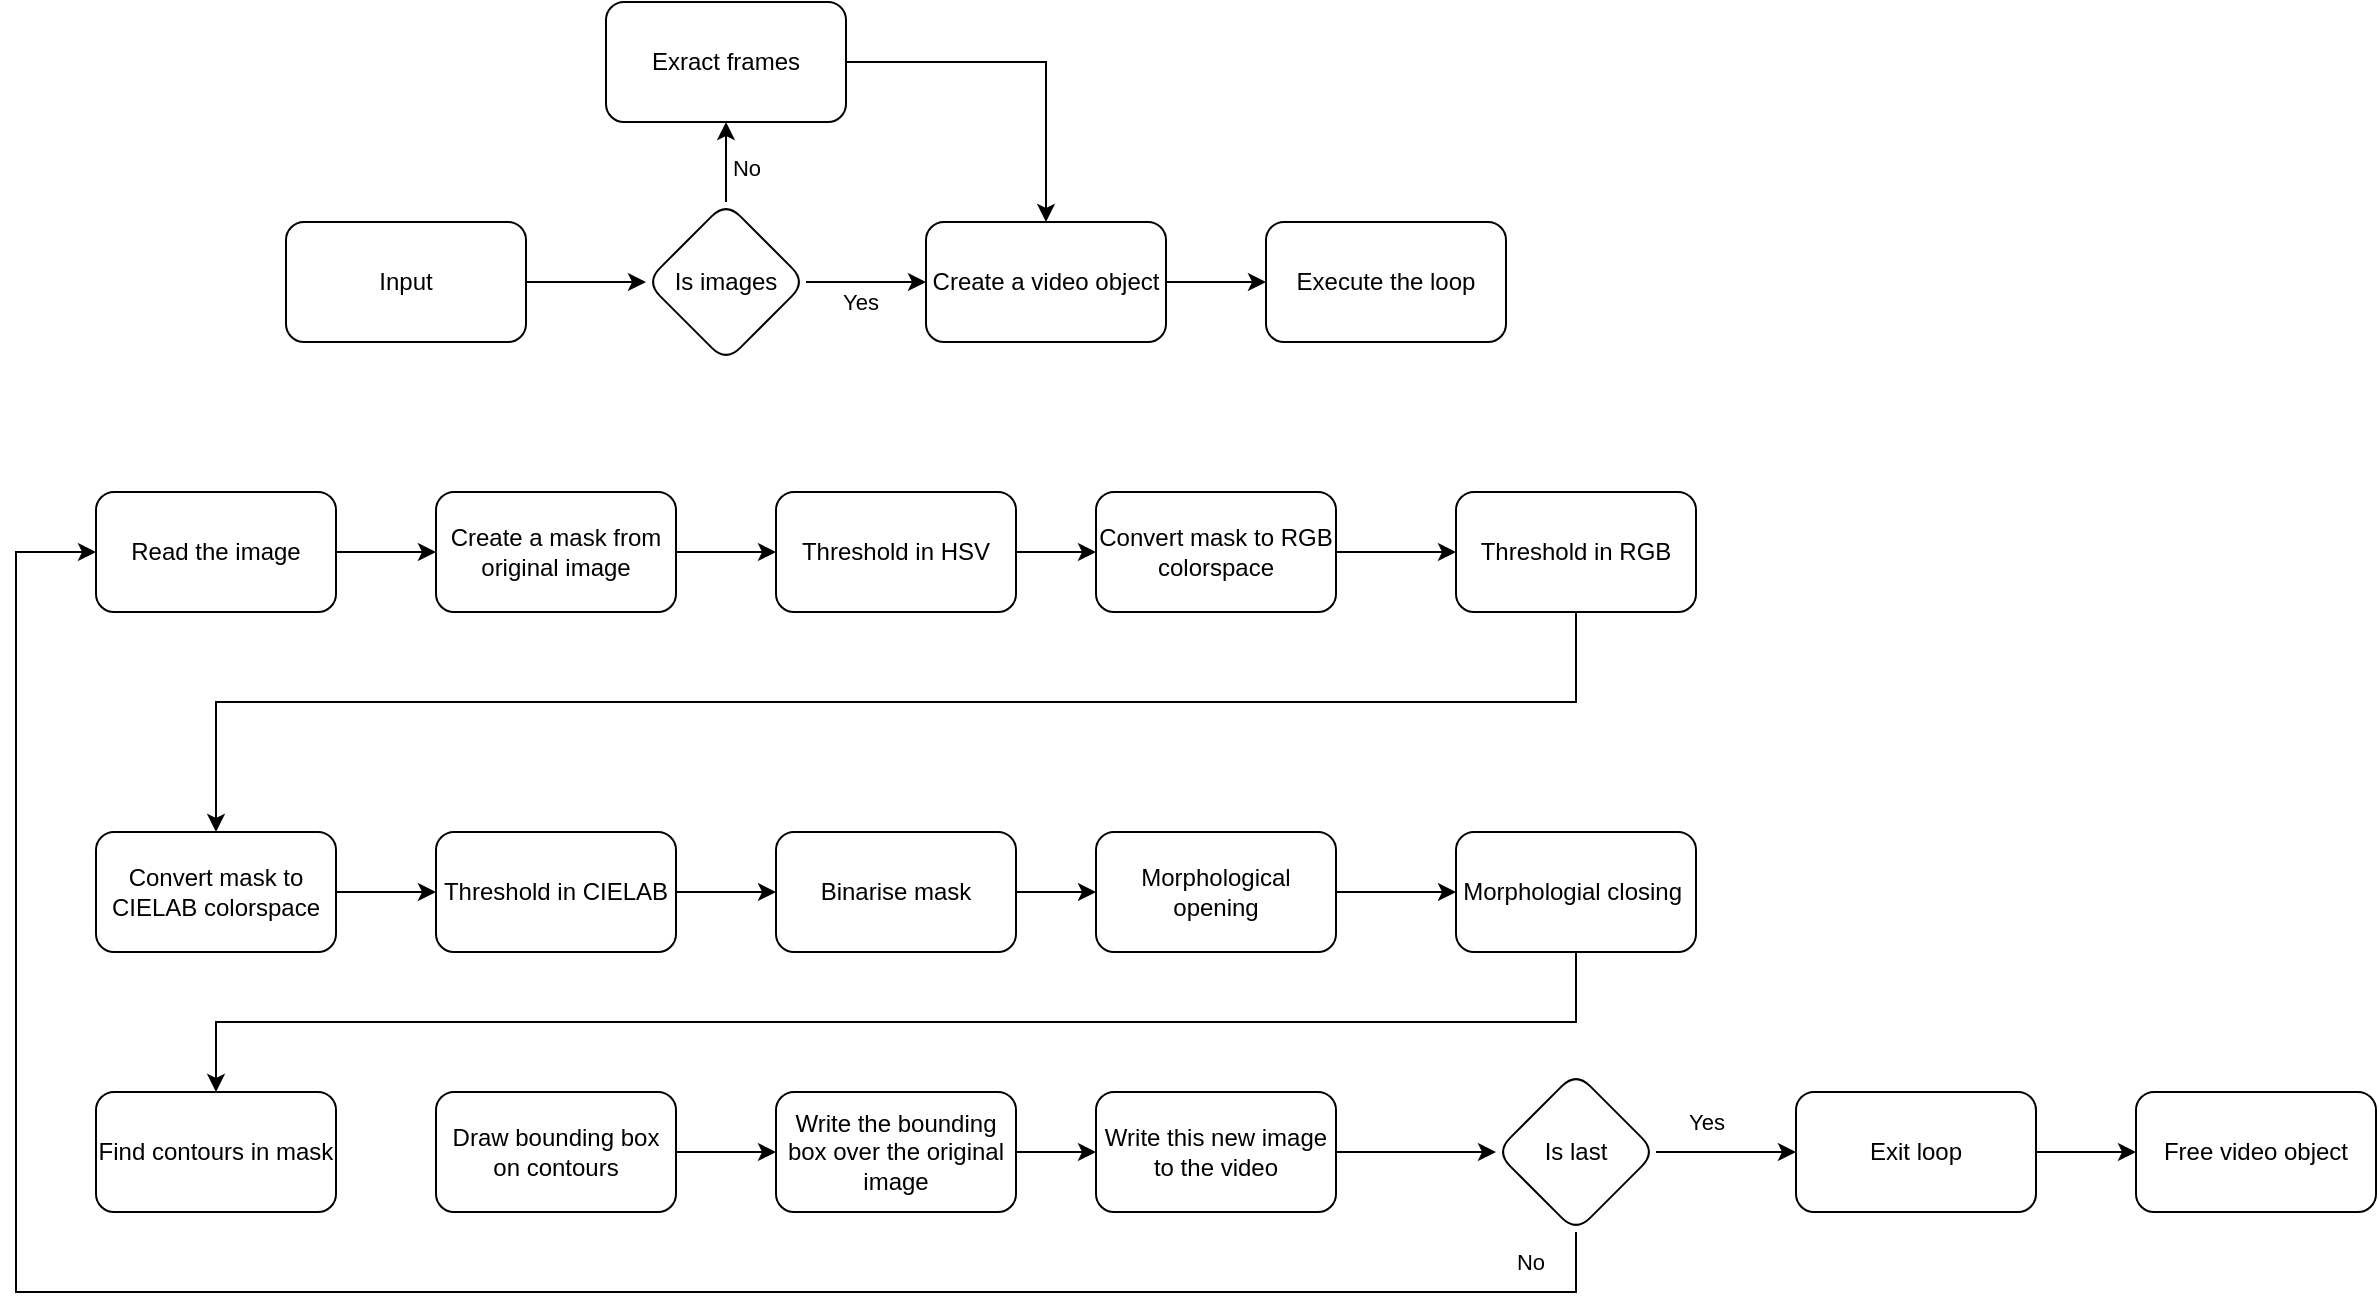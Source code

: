 <mxfile version="26.1.1">
  <diagram name="Page-1" id="UVnFUQzsnj92tOblh3oY">
    <mxGraphModel dx="1562" dy="909" grid="1" gridSize="10" guides="1" tooltips="1" connect="1" arrows="1" fold="1" page="1" pageScale="1" pageWidth="827" pageHeight="1169" math="0" shadow="0">
      <root>
        <mxCell id="0" />
        <mxCell id="1" parent="0" />
        <mxCell id="bMK-A4Ltv9GZ1A4frA_a-4" value="" style="edgeStyle=orthogonalEdgeStyle;rounded=0;orthogonalLoop=1;jettySize=auto;html=1;" parent="1" source="bMK-A4Ltv9GZ1A4frA_a-2" target="bMK-A4Ltv9GZ1A4frA_a-3" edge="1">
          <mxGeometry relative="1" as="geometry" />
        </mxCell>
        <mxCell id="bMK-A4Ltv9GZ1A4frA_a-2" value="Input" style="whiteSpace=wrap;html=1;rounded=1;" parent="1" vertex="1">
          <mxGeometry x="205" y="250" width="120" height="60" as="geometry" />
        </mxCell>
        <mxCell id="bMK-A4Ltv9GZ1A4frA_a-6" value="" style="edgeStyle=orthogonalEdgeStyle;rounded=0;orthogonalLoop=1;jettySize=auto;html=1;" parent="1" source="bMK-A4Ltv9GZ1A4frA_a-3" target="bMK-A4Ltv9GZ1A4frA_a-5" edge="1">
          <mxGeometry relative="1" as="geometry" />
        </mxCell>
        <mxCell id="bMK-A4Ltv9GZ1A4frA_a-19" value="No" style="edgeLabel;html=1;align=center;verticalAlign=middle;resizable=0;points=[];" parent="bMK-A4Ltv9GZ1A4frA_a-6" vertex="1" connectable="0">
          <mxGeometry x="-0.144" relative="1" as="geometry">
            <mxPoint x="10" as="offset" />
          </mxGeometry>
        </mxCell>
        <mxCell id="bMK-A4Ltv9GZ1A4frA_a-8" value="" style="edgeStyle=orthogonalEdgeStyle;rounded=0;orthogonalLoop=1;jettySize=auto;html=1;" parent="1" source="bMK-A4Ltv9GZ1A4frA_a-3" target="bMK-A4Ltv9GZ1A4frA_a-7" edge="1">
          <mxGeometry relative="1" as="geometry" />
        </mxCell>
        <mxCell id="bMK-A4Ltv9GZ1A4frA_a-20" value="Yes" style="edgeLabel;html=1;align=center;verticalAlign=middle;resizable=0;points=[];" parent="bMK-A4Ltv9GZ1A4frA_a-8" vertex="1" connectable="0">
          <mxGeometry x="-0.095" y="-1" relative="1" as="geometry">
            <mxPoint y="9" as="offset" />
          </mxGeometry>
        </mxCell>
        <mxCell id="bMK-A4Ltv9GZ1A4frA_a-3" value="Is images" style="rhombus;whiteSpace=wrap;html=1;rounded=1;" parent="1" vertex="1">
          <mxGeometry x="385" y="240" width="80" height="80" as="geometry" />
        </mxCell>
        <mxCell id="bMK-A4Ltv9GZ1A4frA_a-18" style="edgeStyle=orthogonalEdgeStyle;rounded=0;orthogonalLoop=1;jettySize=auto;html=1;entryX=0.5;entryY=0;entryDx=0;entryDy=0;" parent="1" source="bMK-A4Ltv9GZ1A4frA_a-5" target="bMK-A4Ltv9GZ1A4frA_a-7" edge="1">
          <mxGeometry relative="1" as="geometry" />
        </mxCell>
        <mxCell id="bMK-A4Ltv9GZ1A4frA_a-5" value="Exract frames" style="whiteSpace=wrap;html=1;rounded=1;" parent="1" vertex="1">
          <mxGeometry x="365" y="140" width="120" height="60" as="geometry" />
        </mxCell>
        <mxCell id="bMK-A4Ltv9GZ1A4frA_a-17" value="" style="edgeStyle=orthogonalEdgeStyle;rounded=0;orthogonalLoop=1;jettySize=auto;html=1;" parent="1" source="bMK-A4Ltv9GZ1A4frA_a-7" target="bMK-A4Ltv9GZ1A4frA_a-9" edge="1">
          <mxGeometry relative="1" as="geometry" />
        </mxCell>
        <mxCell id="bMK-A4Ltv9GZ1A4frA_a-7" value="Create a video object" style="whiteSpace=wrap;html=1;rounded=1;" parent="1" vertex="1">
          <mxGeometry x="525" y="250" width="120" height="60" as="geometry" />
        </mxCell>
        <mxCell id="bMK-A4Ltv9GZ1A4frA_a-9" value="Execute the loop" style="whiteSpace=wrap;html=1;rounded=1;" parent="1" vertex="1">
          <mxGeometry x="695" y="250" width="120" height="60" as="geometry" />
        </mxCell>
        <mxCell id="bMK-A4Ltv9GZ1A4frA_a-14" value="" style="edgeStyle=orthogonalEdgeStyle;rounded=0;orthogonalLoop=1;jettySize=auto;html=1;" parent="1" source="bMK-A4Ltv9GZ1A4frA_a-11" target="bMK-A4Ltv9GZ1A4frA_a-13" edge="1">
          <mxGeometry relative="1" as="geometry" />
        </mxCell>
        <mxCell id="bMK-A4Ltv9GZ1A4frA_a-11" value="Create a mask from original image" style="whiteSpace=wrap;html=1;rounded=1;" parent="1" vertex="1">
          <mxGeometry x="280" y="385" width="120" height="60" as="geometry" />
        </mxCell>
        <mxCell id="bMK-A4Ltv9GZ1A4frA_a-42" value="" style="edgeStyle=orthogonalEdgeStyle;rounded=0;orthogonalLoop=1;jettySize=auto;html=1;" parent="1" source="bMK-A4Ltv9GZ1A4frA_a-13" target="bMK-A4Ltv9GZ1A4frA_a-15" edge="1">
          <mxGeometry relative="1" as="geometry" />
        </mxCell>
        <mxCell id="bMK-A4Ltv9GZ1A4frA_a-13" value="Threshold in HSV" style="whiteSpace=wrap;html=1;rounded=1;" parent="1" vertex="1">
          <mxGeometry x="450" y="385" width="120" height="60" as="geometry" />
        </mxCell>
        <mxCell id="bMK-A4Ltv9GZ1A4frA_a-23" value="" style="edgeStyle=orthogonalEdgeStyle;rounded=0;orthogonalLoop=1;jettySize=auto;html=1;" parent="1" source="bMK-A4Ltv9GZ1A4frA_a-15" target="bMK-A4Ltv9GZ1A4frA_a-22" edge="1">
          <mxGeometry relative="1" as="geometry" />
        </mxCell>
        <mxCell id="bMK-A4Ltv9GZ1A4frA_a-15" value="Convert mask to RGB colorspace" style="whiteSpace=wrap;html=1;rounded=1;" parent="1" vertex="1">
          <mxGeometry x="610" y="385" width="120" height="60" as="geometry" />
        </mxCell>
        <mxCell id="iy1Hp6x_0ianra_6l_KX-3" value="" style="edgeStyle=orthogonalEdgeStyle;rounded=0;orthogonalLoop=1;jettySize=auto;html=1;" edge="1" parent="1" source="bMK-A4Ltv9GZ1A4frA_a-22" target="iy1Hp6x_0ianra_6l_KX-2">
          <mxGeometry relative="1" as="geometry">
            <Array as="points">
              <mxPoint x="850" y="490" />
              <mxPoint x="170" y="490" />
            </Array>
          </mxGeometry>
        </mxCell>
        <mxCell id="bMK-A4Ltv9GZ1A4frA_a-22" value="Threshold in RGB" style="whiteSpace=wrap;html=1;rounded=1;" parent="1" vertex="1">
          <mxGeometry x="790" y="385" width="120" height="60" as="geometry" />
        </mxCell>
        <mxCell id="bMK-A4Ltv9GZ1A4frA_a-27" value="" style="edgeStyle=orthogonalEdgeStyle;rounded=0;orthogonalLoop=1;jettySize=auto;html=1;" parent="1" source="bMK-A4Ltv9GZ1A4frA_a-24" target="bMK-A4Ltv9GZ1A4frA_a-26" edge="1">
          <mxGeometry relative="1" as="geometry" />
        </mxCell>
        <mxCell id="bMK-A4Ltv9GZ1A4frA_a-24" value="Binarise mask" style="whiteSpace=wrap;html=1;rounded=1;" parent="1" vertex="1">
          <mxGeometry x="450" y="555" width="120" height="60" as="geometry" />
        </mxCell>
        <mxCell id="bMK-A4Ltv9GZ1A4frA_a-29" value="" style="edgeStyle=orthogonalEdgeStyle;rounded=0;orthogonalLoop=1;jettySize=auto;html=1;" parent="1" source="bMK-A4Ltv9GZ1A4frA_a-26" target="bMK-A4Ltv9GZ1A4frA_a-28" edge="1">
          <mxGeometry relative="1" as="geometry" />
        </mxCell>
        <mxCell id="bMK-A4Ltv9GZ1A4frA_a-26" value="Morphological opening" style="whiteSpace=wrap;html=1;rounded=1;" parent="1" vertex="1">
          <mxGeometry x="610" y="555" width="120" height="60" as="geometry" />
        </mxCell>
        <mxCell id="bMK-A4Ltv9GZ1A4frA_a-43" value="" style="edgeStyle=orthogonalEdgeStyle;rounded=0;orthogonalLoop=1;jettySize=auto;html=1;" parent="1" source="bMK-A4Ltv9GZ1A4frA_a-28" target="bMK-A4Ltv9GZ1A4frA_a-30" edge="1">
          <mxGeometry relative="1" as="geometry">
            <Array as="points">
              <mxPoint x="850" y="650" />
              <mxPoint x="170" y="650" />
            </Array>
          </mxGeometry>
        </mxCell>
        <mxCell id="bMK-A4Ltv9GZ1A4frA_a-28" value="Morphologial closing&amp;nbsp;" style="whiteSpace=wrap;html=1;rounded=1;" parent="1" vertex="1">
          <mxGeometry x="790" y="555" width="120" height="60" as="geometry" />
        </mxCell>
        <mxCell id="bMK-A4Ltv9GZ1A4frA_a-30" value="Find contours in mask" style="whiteSpace=wrap;html=1;rounded=1;" parent="1" vertex="1">
          <mxGeometry x="110" y="685" width="120" height="60" as="geometry" />
        </mxCell>
        <mxCell id="iy1Hp6x_0ianra_6l_KX-9" value="" style="edgeStyle=orthogonalEdgeStyle;rounded=0;orthogonalLoop=1;jettySize=auto;html=1;" edge="1" parent="1" source="bMK-A4Ltv9GZ1A4frA_a-32" target="bMK-A4Ltv9GZ1A4frA_a-34">
          <mxGeometry relative="1" as="geometry" />
        </mxCell>
        <mxCell id="bMK-A4Ltv9GZ1A4frA_a-32" value="Draw bounding box on contours" style="whiteSpace=wrap;html=1;rounded=1;" parent="1" vertex="1">
          <mxGeometry x="280" y="685" width="120" height="60" as="geometry" />
        </mxCell>
        <mxCell id="bMK-A4Ltv9GZ1A4frA_a-37" value="" style="edgeStyle=orthogonalEdgeStyle;rounded=0;orthogonalLoop=1;jettySize=auto;html=1;" parent="1" source="bMK-A4Ltv9GZ1A4frA_a-34" target="bMK-A4Ltv9GZ1A4frA_a-36" edge="1">
          <mxGeometry relative="1" as="geometry" />
        </mxCell>
        <mxCell id="bMK-A4Ltv9GZ1A4frA_a-34" value="Write the bounding box over the original image" style="whiteSpace=wrap;html=1;rounded=1;" parent="1" vertex="1">
          <mxGeometry x="450" y="685" width="120" height="60" as="geometry" />
        </mxCell>
        <mxCell id="bMK-A4Ltv9GZ1A4frA_a-45" value="" style="edgeStyle=orthogonalEdgeStyle;rounded=0;orthogonalLoop=1;jettySize=auto;html=1;" parent="1" source="bMK-A4Ltv9GZ1A4frA_a-36" target="bMK-A4Ltv9GZ1A4frA_a-44" edge="1">
          <mxGeometry relative="1" as="geometry" />
        </mxCell>
        <mxCell id="bMK-A4Ltv9GZ1A4frA_a-36" value="Write this new image to the video" style="whiteSpace=wrap;html=1;rounded=1;" parent="1" vertex="1">
          <mxGeometry x="610" y="685" width="120" height="60" as="geometry" />
        </mxCell>
        <mxCell id="bMK-A4Ltv9GZ1A4frA_a-40" style="edgeStyle=orthogonalEdgeStyle;rounded=0;orthogonalLoop=1;jettySize=auto;html=1;entryX=0;entryY=0.5;entryDx=0;entryDy=0;" parent="1" source="bMK-A4Ltv9GZ1A4frA_a-39" target="bMK-A4Ltv9GZ1A4frA_a-11" edge="1">
          <mxGeometry relative="1" as="geometry" />
        </mxCell>
        <mxCell id="bMK-A4Ltv9GZ1A4frA_a-39" value="Read the image" style="whiteSpace=wrap;html=1;rounded=1;" parent="1" vertex="1">
          <mxGeometry x="110" y="385" width="120" height="60" as="geometry" />
        </mxCell>
        <mxCell id="bMK-A4Ltv9GZ1A4frA_a-46" style="edgeStyle=orthogonalEdgeStyle;rounded=0;orthogonalLoop=1;jettySize=auto;html=1;entryX=0;entryY=0.5;entryDx=0;entryDy=0;" parent="1" source="bMK-A4Ltv9GZ1A4frA_a-44" target="bMK-A4Ltv9GZ1A4frA_a-39" edge="1">
          <mxGeometry relative="1" as="geometry">
            <Array as="points">
              <mxPoint x="850" y="785" />
              <mxPoint x="70" y="785" />
              <mxPoint x="70" y="415" />
            </Array>
          </mxGeometry>
        </mxCell>
        <mxCell id="bMK-A4Ltv9GZ1A4frA_a-47" value="No" style="edgeLabel;html=1;align=center;verticalAlign=middle;resizable=0;points=[];" parent="bMK-A4Ltv9GZ1A4frA_a-46" vertex="1" connectable="0">
          <mxGeometry x="-0.951" y="2" relative="1" as="geometry">
            <mxPoint x="-23" y="-17" as="offset" />
          </mxGeometry>
        </mxCell>
        <mxCell id="iy1Hp6x_0ianra_6l_KX-7" style="edgeStyle=orthogonalEdgeStyle;rounded=0;orthogonalLoop=1;jettySize=auto;html=1;entryX=0;entryY=0.5;entryDx=0;entryDy=0;" edge="1" parent="1" source="bMK-A4Ltv9GZ1A4frA_a-44" target="bMK-A4Ltv9GZ1A4frA_a-48">
          <mxGeometry relative="1" as="geometry" />
        </mxCell>
        <mxCell id="iy1Hp6x_0ianra_6l_KX-8" value="Yes" style="edgeLabel;html=1;align=center;verticalAlign=middle;resizable=0;points=[];" vertex="1" connectable="0" parent="iy1Hp6x_0ianra_6l_KX-7">
          <mxGeometry x="-0.296" y="1" relative="1" as="geometry">
            <mxPoint y="-14" as="offset" />
          </mxGeometry>
        </mxCell>
        <mxCell id="bMK-A4Ltv9GZ1A4frA_a-44" value="Is last" style="rhombus;whiteSpace=wrap;html=1;rounded=1;" parent="1" vertex="1">
          <mxGeometry x="810" y="675" width="80" height="80" as="geometry" />
        </mxCell>
        <mxCell id="bMK-A4Ltv9GZ1A4frA_a-51" value="" style="edgeStyle=orthogonalEdgeStyle;rounded=0;orthogonalLoop=1;jettySize=auto;html=1;" parent="1" source="bMK-A4Ltv9GZ1A4frA_a-48" target="bMK-A4Ltv9GZ1A4frA_a-50" edge="1">
          <mxGeometry relative="1" as="geometry" />
        </mxCell>
        <mxCell id="bMK-A4Ltv9GZ1A4frA_a-48" value="Exit loop" style="whiteSpace=wrap;html=1;rounded=1;" parent="1" vertex="1">
          <mxGeometry x="960" y="685" width="120" height="60" as="geometry" />
        </mxCell>
        <mxCell id="bMK-A4Ltv9GZ1A4frA_a-50" value="Free video object" style="whiteSpace=wrap;html=1;rounded=1;" parent="1" vertex="1">
          <mxGeometry x="1130" y="685" width="120" height="60" as="geometry" />
        </mxCell>
        <mxCell id="iy1Hp6x_0ianra_6l_KX-5" value="" style="edgeStyle=orthogonalEdgeStyle;rounded=0;orthogonalLoop=1;jettySize=auto;html=1;" edge="1" parent="1" source="iy1Hp6x_0ianra_6l_KX-2" target="iy1Hp6x_0ianra_6l_KX-4">
          <mxGeometry relative="1" as="geometry" />
        </mxCell>
        <mxCell id="iy1Hp6x_0ianra_6l_KX-2" value="Convert mask to CIELAB colorspace" style="whiteSpace=wrap;html=1;rounded=1;" vertex="1" parent="1">
          <mxGeometry x="110" y="555" width="120" height="60" as="geometry" />
        </mxCell>
        <mxCell id="iy1Hp6x_0ianra_6l_KX-10" value="" style="edgeStyle=orthogonalEdgeStyle;rounded=0;orthogonalLoop=1;jettySize=auto;html=1;" edge="1" parent="1" source="iy1Hp6x_0ianra_6l_KX-4" target="bMK-A4Ltv9GZ1A4frA_a-24">
          <mxGeometry relative="1" as="geometry" />
        </mxCell>
        <mxCell id="iy1Hp6x_0ianra_6l_KX-4" value="Threshold in CIELAB" style="whiteSpace=wrap;html=1;rounded=1;" vertex="1" parent="1">
          <mxGeometry x="280" y="555" width="120" height="60" as="geometry" />
        </mxCell>
      </root>
    </mxGraphModel>
  </diagram>
</mxfile>
